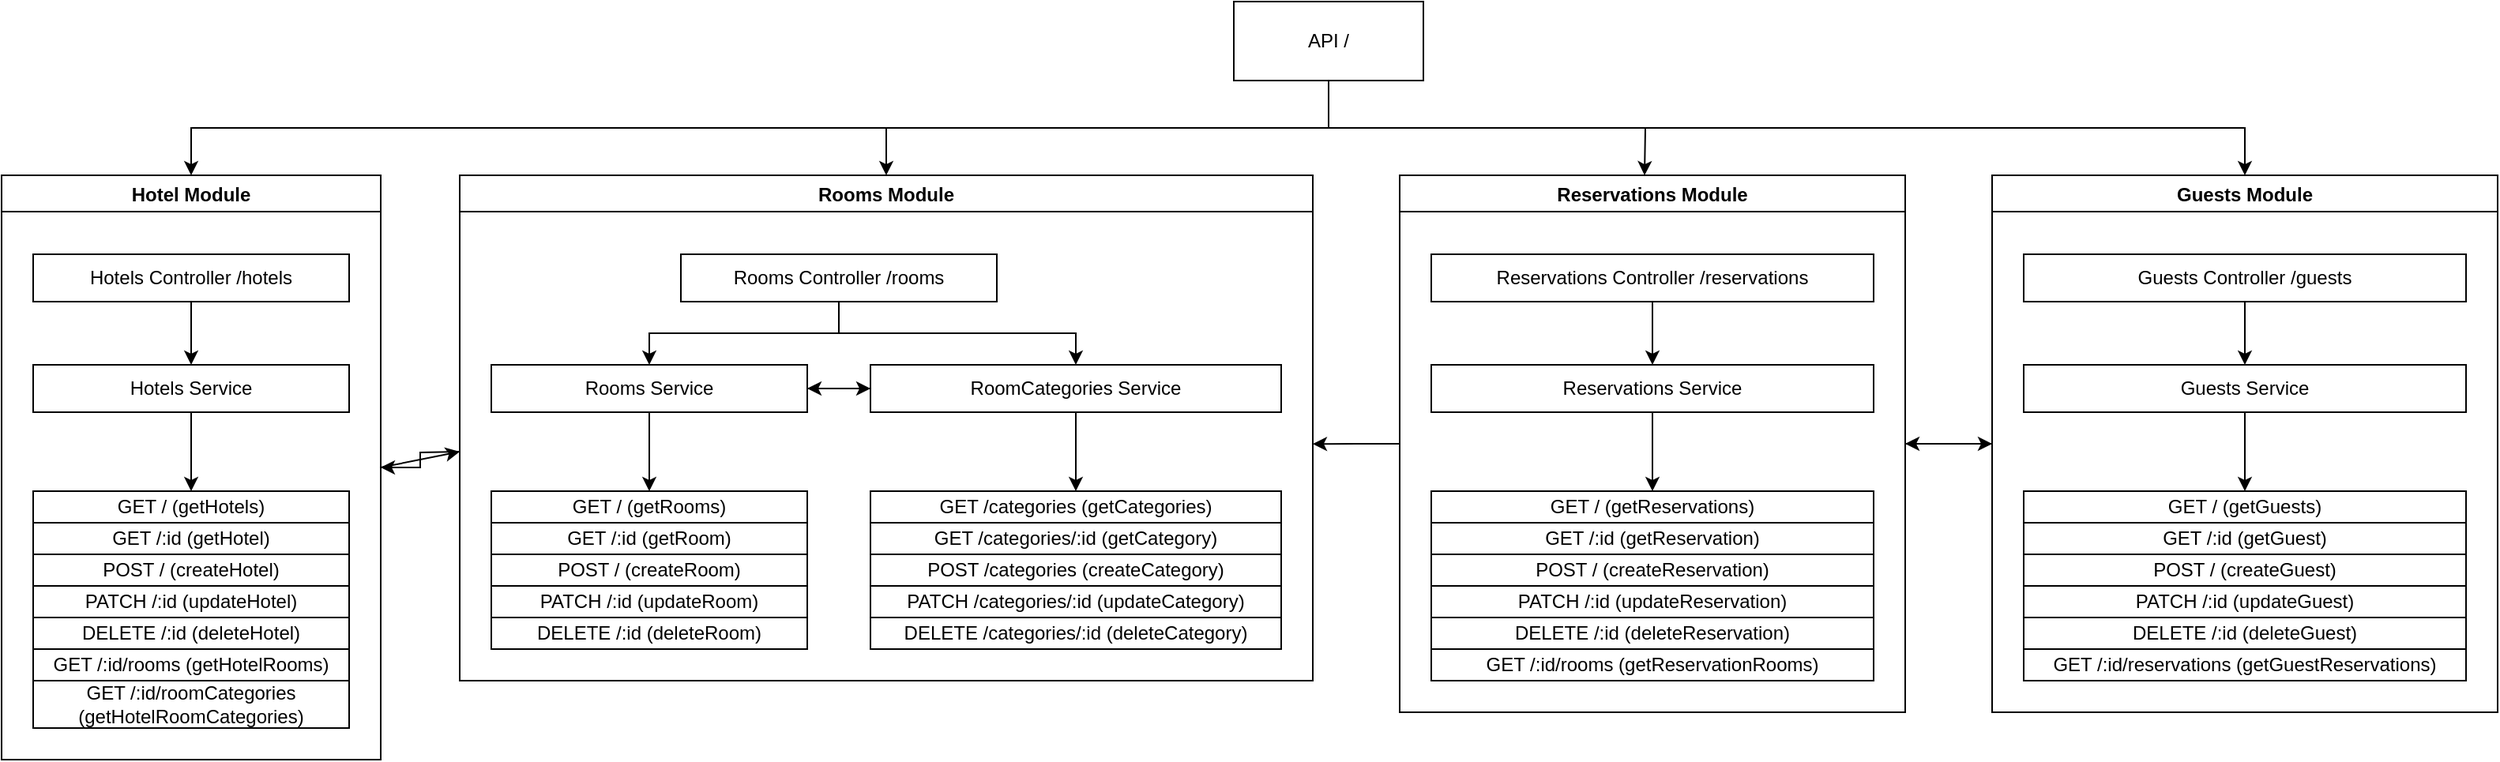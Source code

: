 <mxfile>
    <diagram id="FFv0Rk26pUSp2y-IaZdf" name="Page-1">
        <mxGraphModel dx="728" dy="796" grid="1" gridSize="10" guides="1" tooltips="1" connect="1" arrows="1" fold="1" page="1" pageScale="1" pageWidth="850" pageHeight="1100" math="0" shadow="0">
            <root>
                <mxCell id="0"/>
                <mxCell id="1" parent="0"/>
                <mxCell id="sKO1wdGzVSiYKihAOpJU-41" style="edgeStyle=orthogonalEdgeStyle;rounded=0;orthogonalLoop=1;jettySize=auto;html=1;exitX=0.5;exitY=1;exitDx=0;exitDy=0;entryX=0.5;entryY=0;entryDx=0;entryDy=0;" parent="1" source="sKO1wdGzVSiYKihAOpJU-2" target="sKO1wdGzVSiYKihAOpJU-3" edge="1">
                    <mxGeometry relative="1" as="geometry"/>
                </mxCell>
                <mxCell id="sKO1wdGzVSiYKihAOpJU-2" value="Hotels Controller /hotels" style="rounded=0;whiteSpace=wrap;html=1;" parent="1" vertex="1">
                    <mxGeometry x="80" y="170" width="200" height="30" as="geometry"/>
                </mxCell>
                <mxCell id="sKO1wdGzVSiYKihAOpJU-46" style="edgeStyle=orthogonalEdgeStyle;rounded=0;orthogonalLoop=1;jettySize=auto;html=1;exitX=0.5;exitY=1;exitDx=0;exitDy=0;entryX=0.5;entryY=0;entryDx=0;entryDy=0;" parent="1" source="sKO1wdGzVSiYKihAOpJU-3" target="sKO1wdGzVSiYKihAOpJU-8" edge="1">
                    <mxGeometry relative="1" as="geometry"/>
                </mxCell>
                <mxCell id="sKO1wdGzVSiYKihAOpJU-3" value="Hotels Service" style="rounded=0;whiteSpace=wrap;html=1;" parent="1" vertex="1">
                    <mxGeometry x="80" y="240" width="200" height="30" as="geometry"/>
                </mxCell>
                <mxCell id="sKO1wdGzVSiYKihAOpJU-9" value="" style="edgeStyle=orthogonalEdgeStyle;rounded=0;orthogonalLoop=1;jettySize=auto;html=1;" parent="1" source="sKO1wdGzVSiYKihAOpJU-4" target="sKO1wdGzVSiYKihAOpJU-8" edge="1">
                    <mxGeometry relative="1" as="geometry"/>
                </mxCell>
                <mxCell id="sKO1wdGzVSiYKihAOpJU-4" value="POST / (createHotel)" style="rounded=0;whiteSpace=wrap;html=1;" parent="1" vertex="1">
                    <mxGeometry x="80" y="360" width="200" height="20" as="geometry"/>
                </mxCell>
                <mxCell id="sKO1wdGzVSiYKihAOpJU-5" value="GET /:id (getHotel)" style="rounded=0;whiteSpace=wrap;html=1;" parent="1" vertex="1">
                    <mxGeometry x="80" y="340" width="200" height="20" as="geometry"/>
                </mxCell>
                <mxCell id="sKO1wdGzVSiYKihAOpJU-6" value="PATCH /:id (updateHotel)" style="rounded=0;whiteSpace=wrap;html=1;" parent="1" vertex="1">
                    <mxGeometry x="80" y="380" width="200" height="20" as="geometry"/>
                </mxCell>
                <mxCell id="sKO1wdGzVSiYKihAOpJU-7" value="DELETE /:id (deleteHotel)" style="rounded=0;whiteSpace=wrap;html=1;" parent="1" vertex="1">
                    <mxGeometry x="80" y="400" width="200" height="20" as="geometry"/>
                </mxCell>
                <mxCell id="sKO1wdGzVSiYKihAOpJU-8" value="GET / (getHotels)" style="rounded=0;whiteSpace=wrap;html=1;" parent="1" vertex="1">
                    <mxGeometry x="80" y="320" width="200" height="20" as="geometry"/>
                </mxCell>
                <mxCell id="sKO1wdGzVSiYKihAOpJU-42" style="edgeStyle=orthogonalEdgeStyle;rounded=0;orthogonalLoop=1;jettySize=auto;html=1;exitX=0.5;exitY=1;exitDx=0;exitDy=0;entryX=0.5;entryY=0;entryDx=0;entryDy=0;" parent="1" source="sKO1wdGzVSiYKihAOpJU-11" target="sKO1wdGzVSiYKihAOpJU-12" edge="1">
                    <mxGeometry relative="1" as="geometry"/>
                </mxCell>
                <mxCell id="sKO1wdGzVSiYKihAOpJU-45" style="edgeStyle=orthogonalEdgeStyle;rounded=0;orthogonalLoop=1;jettySize=auto;html=1;exitX=0.5;exitY=1;exitDx=0;exitDy=0;" parent="1" source="sKO1wdGzVSiYKihAOpJU-11" target="sKO1wdGzVSiYKihAOpJU-28" edge="1">
                    <mxGeometry relative="1" as="geometry"/>
                </mxCell>
                <mxCell id="sKO1wdGzVSiYKihAOpJU-49" style="edgeStyle=orthogonalEdgeStyle;rounded=0;orthogonalLoop=1;jettySize=auto;html=1;exitX=0.5;exitY=1;exitDx=0;exitDy=0;entryX=0.5;entryY=0;entryDx=0;entryDy=0;" parent="1" source="sKO1wdGzVSiYKihAOpJU-12" target="sKO1wdGzVSiYKihAOpJU-18" edge="1">
                    <mxGeometry relative="1" as="geometry"/>
                </mxCell>
                <mxCell id="sKO1wdGzVSiYKihAOpJU-52" style="edgeStyle=orthogonalEdgeStyle;rounded=0;orthogonalLoop=1;jettySize=auto;html=1;exitX=1;exitY=0.5;exitDx=0;exitDy=0;entryX=0;entryY=0.5;entryDx=0;entryDy=0;" parent="1" source="sKO1wdGzVSiYKihAOpJU-12" target="sKO1wdGzVSiYKihAOpJU-28" edge="1">
                    <mxGeometry relative="1" as="geometry"/>
                </mxCell>
                <mxCell id="sKO1wdGzVSiYKihAOpJU-12" value="Rooms Service" style="rounded=0;whiteSpace=wrap;html=1;" parent="1" vertex="1">
                    <mxGeometry x="370" y="240" width="200" height="30" as="geometry"/>
                </mxCell>
                <mxCell id="sKO1wdGzVSiYKihAOpJU-13" value="" style="edgeStyle=orthogonalEdgeStyle;rounded=0;orthogonalLoop=1;jettySize=auto;html=1;" parent="1" source="sKO1wdGzVSiYKihAOpJU-14" target="sKO1wdGzVSiYKihAOpJU-18" edge="1">
                    <mxGeometry relative="1" as="geometry"/>
                </mxCell>
                <mxCell id="sKO1wdGzVSiYKihAOpJU-14" value="POST / (createRoom)" style="rounded=0;whiteSpace=wrap;html=1;" parent="1" vertex="1">
                    <mxGeometry x="370" y="360" width="200" height="20" as="geometry"/>
                </mxCell>
                <mxCell id="sKO1wdGzVSiYKihAOpJU-15" value="GET /:id (getRoom)" style="rounded=0;whiteSpace=wrap;html=1;" parent="1" vertex="1">
                    <mxGeometry x="370" y="340" width="200" height="20" as="geometry"/>
                </mxCell>
                <mxCell id="sKO1wdGzVSiYKihAOpJU-16" value="PATCH /:id (updateRoom)" style="rounded=0;whiteSpace=wrap;html=1;" parent="1" vertex="1">
                    <mxGeometry x="370" y="380" width="200" height="20" as="geometry"/>
                </mxCell>
                <mxCell id="sKO1wdGzVSiYKihAOpJU-17" value="DELETE /:id (deleteRoom)" style="rounded=0;whiteSpace=wrap;html=1;" parent="1" vertex="1">
                    <mxGeometry x="370" y="400" width="200" height="20" as="geometry"/>
                </mxCell>
                <mxCell id="sKO1wdGzVSiYKihAOpJU-18" value="GET / (getRooms)" style="rounded=0;whiteSpace=wrap;html=1;" parent="1" vertex="1">
                    <mxGeometry x="370" y="320" width="200" height="20" as="geometry"/>
                </mxCell>
                <mxCell id="sKO1wdGzVSiYKihAOpJU-47" style="edgeStyle=orthogonalEdgeStyle;rounded=0;orthogonalLoop=1;jettySize=auto;html=1;exitX=0.5;exitY=1;exitDx=0;exitDy=0;entryX=0.5;entryY=0;entryDx=0;entryDy=0;" parent="1" source="sKO1wdGzVSiYKihAOpJU-28" target="sKO1wdGzVSiYKihAOpJU-34" edge="1">
                    <mxGeometry relative="1" as="geometry"/>
                </mxCell>
                <mxCell id="sKO1wdGzVSiYKihAOpJU-48" style="edgeStyle=orthogonalEdgeStyle;rounded=0;orthogonalLoop=1;jettySize=auto;html=1;exitX=0;exitY=0.5;exitDx=0;exitDy=0;entryX=1;entryY=0.5;entryDx=0;entryDy=0;" parent="1" source="sKO1wdGzVSiYKihAOpJU-28" target="sKO1wdGzVSiYKihAOpJU-12" edge="1">
                    <mxGeometry relative="1" as="geometry"/>
                </mxCell>
                <mxCell id="sKO1wdGzVSiYKihAOpJU-28" value="RoomCategories Service" style="rounded=0;whiteSpace=wrap;html=1;" parent="1" vertex="1">
                    <mxGeometry x="610" y="240" width="260" height="30" as="geometry"/>
                </mxCell>
                <mxCell id="sKO1wdGzVSiYKihAOpJU-29" value="" style="edgeStyle=orthogonalEdgeStyle;rounded=0;orthogonalLoop=1;jettySize=auto;html=1;" parent="1" source="sKO1wdGzVSiYKihAOpJU-30" target="sKO1wdGzVSiYKihAOpJU-34" edge="1">
                    <mxGeometry relative="1" as="geometry"/>
                </mxCell>
                <mxCell id="sKO1wdGzVSiYKihAOpJU-30" value="POST /categories (createCategory)" style="rounded=0;whiteSpace=wrap;html=1;" parent="1" vertex="1">
                    <mxGeometry x="610" y="360" width="260" height="20" as="geometry"/>
                </mxCell>
                <mxCell id="sKO1wdGzVSiYKihAOpJU-31" value="GET /categories/:id (getCategory)" style="rounded=0;whiteSpace=wrap;html=1;" parent="1" vertex="1">
                    <mxGeometry x="610" y="340" width="260" height="20" as="geometry"/>
                </mxCell>
                <mxCell id="sKO1wdGzVSiYKihAOpJU-32" value="PATCH /categories/:id (updateCategory)" style="rounded=0;whiteSpace=wrap;html=1;" parent="1" vertex="1">
                    <mxGeometry x="610" y="380" width="260" height="20" as="geometry"/>
                </mxCell>
                <mxCell id="sKO1wdGzVSiYKihAOpJU-33" value="DELETE /categories/:id (deleteCategory)" style="rounded=0;whiteSpace=wrap;html=1;" parent="1" vertex="1">
                    <mxGeometry x="610" y="400" width="260" height="20" as="geometry"/>
                </mxCell>
                <mxCell id="sKO1wdGzVSiYKihAOpJU-34" value="GET /categories (getCategories)" style="rounded=0;whiteSpace=wrap;html=1;" parent="1" vertex="1">
                    <mxGeometry x="610" y="320" width="260" height="20" as="geometry"/>
                </mxCell>
                <mxCell id="sKO1wdGzVSiYKihAOpJU-81" style="edgeStyle=orthogonalEdgeStyle;rounded=0;orthogonalLoop=1;jettySize=auto;html=1;exitX=0.5;exitY=1;exitDx=0;exitDy=0;entryX=0.5;entryY=0;entryDx=0;entryDy=0;" parent="1" source="sKO1wdGzVSiYKihAOpJU-36" target="sKO1wdGzVSiYKihAOpJU-94" edge="1">
                    <mxGeometry relative="1" as="geometry">
                        <mxPoint x="1440" y="120" as="targetPoint"/>
                    </mxGeometry>
                </mxCell>
                <mxCell id="sKO1wdGzVSiYKihAOpJU-82" style="edgeStyle=orthogonalEdgeStyle;rounded=0;orthogonalLoop=1;jettySize=auto;html=1;exitX=0.5;exitY=1;exitDx=0;exitDy=0;" parent="1" source="sKO1wdGzVSiYKihAOpJU-36" edge="1">
                    <mxGeometry relative="1" as="geometry">
                        <mxPoint x="1100" y="120" as="targetPoint"/>
                    </mxGeometry>
                </mxCell>
                <mxCell id="sKO1wdGzVSiYKihAOpJU-83" style="edgeStyle=orthogonalEdgeStyle;rounded=0;orthogonalLoop=1;jettySize=auto;html=1;exitX=0.5;exitY=1;exitDx=0;exitDy=0;entryX=0.5;entryY=0;entryDx=0;entryDy=0;" parent="1" source="sKO1wdGzVSiYKihAOpJU-36" target="sKO1wdGzVSiYKihAOpJU-90" edge="1">
                    <mxGeometry relative="1" as="geometry">
                        <mxPoint x="600" y="120" as="targetPoint"/>
                    </mxGeometry>
                </mxCell>
                <mxCell id="sKO1wdGzVSiYKihAOpJU-84" style="edgeStyle=orthogonalEdgeStyle;rounded=0;orthogonalLoop=1;jettySize=auto;html=1;exitX=0.5;exitY=1;exitDx=0;exitDy=0;entryX=0.5;entryY=0;entryDx=0;entryDy=0;" parent="1" source="sKO1wdGzVSiYKihAOpJU-36" target="sKO1wdGzVSiYKihAOpJU-89" edge="1">
                    <mxGeometry relative="1" as="geometry">
                        <mxPoint x="220" y="70" as="targetPoint"/>
                    </mxGeometry>
                </mxCell>
                <mxCell id="sKO1wdGzVSiYKihAOpJU-36" value="API /" style="rounded=0;whiteSpace=wrap;html=1;" parent="1" vertex="1">
                    <mxGeometry x="840" y="10" width="120" height="50" as="geometry"/>
                </mxCell>
                <mxCell id="sKO1wdGzVSiYKihAOpJU-56" style="edgeStyle=orthogonalEdgeStyle;rounded=0;orthogonalLoop=1;jettySize=auto;html=1;exitX=0.5;exitY=1;exitDx=0;exitDy=0;entryX=0.5;entryY=0;entryDx=0;entryDy=0;" parent="1" source="sKO1wdGzVSiYKihAOpJU-57" target="sKO1wdGzVSiYKihAOpJU-59" edge="1">
                    <mxGeometry relative="1" as="geometry"/>
                </mxCell>
                <mxCell id="sKO1wdGzVSiYKihAOpJU-57" value="Reservations Controller /reservations" style="rounded=0;whiteSpace=wrap;html=1;" parent="1" vertex="1">
                    <mxGeometry x="965" y="170" width="280" height="30" as="geometry"/>
                </mxCell>
                <mxCell id="sKO1wdGzVSiYKihAOpJU-58" style="edgeStyle=orthogonalEdgeStyle;rounded=0;orthogonalLoop=1;jettySize=auto;html=1;exitX=0.5;exitY=1;exitDx=0;exitDy=0;entryX=0.5;entryY=0;entryDx=0;entryDy=0;" parent="1" source="sKO1wdGzVSiYKihAOpJU-59" target="sKO1wdGzVSiYKihAOpJU-65" edge="1">
                    <mxGeometry relative="1" as="geometry"/>
                </mxCell>
                <mxCell id="sKO1wdGzVSiYKihAOpJU-59" value="Reservations Service" style="rounded=0;whiteSpace=wrap;html=1;" parent="1" vertex="1">
                    <mxGeometry x="965" y="240" width="280" height="30" as="geometry"/>
                </mxCell>
                <mxCell id="sKO1wdGzVSiYKihAOpJU-60" value="" style="edgeStyle=orthogonalEdgeStyle;rounded=0;orthogonalLoop=1;jettySize=auto;html=1;" parent="1" source="sKO1wdGzVSiYKihAOpJU-61" target="sKO1wdGzVSiYKihAOpJU-65" edge="1">
                    <mxGeometry relative="1" as="geometry"/>
                </mxCell>
                <mxCell id="sKO1wdGzVSiYKihAOpJU-61" value="POST / (createReservation)" style="rounded=0;whiteSpace=wrap;html=1;" parent="1" vertex="1">
                    <mxGeometry x="965" y="360" width="280" height="20" as="geometry"/>
                </mxCell>
                <mxCell id="sKO1wdGzVSiYKihAOpJU-62" value="GET /:id (getReservation)" style="rounded=0;whiteSpace=wrap;html=1;" parent="1" vertex="1">
                    <mxGeometry x="965" y="340" width="280" height="20" as="geometry"/>
                </mxCell>
                <mxCell id="sKO1wdGzVSiYKihAOpJU-63" value="PATCH /:id (updateReservation)" style="rounded=0;whiteSpace=wrap;html=1;" parent="1" vertex="1">
                    <mxGeometry x="965" y="380" width="280" height="20" as="geometry"/>
                </mxCell>
                <mxCell id="sKO1wdGzVSiYKihAOpJU-64" value="DELETE /:id (deleteReservation)" style="rounded=0;whiteSpace=wrap;html=1;" parent="1" vertex="1">
                    <mxGeometry x="965" y="400" width="280" height="20" as="geometry"/>
                </mxCell>
                <mxCell id="sKO1wdGzVSiYKihAOpJU-65" value="GET / (getReservations)" style="rounded=0;whiteSpace=wrap;html=1;" parent="1" vertex="1">
                    <mxGeometry x="965" y="320" width="280" height="20" as="geometry"/>
                </mxCell>
                <mxCell id="sKO1wdGzVSiYKihAOpJU-70" style="edgeStyle=orthogonalEdgeStyle;rounded=0;orthogonalLoop=1;jettySize=auto;html=1;exitX=0.5;exitY=1;exitDx=0;exitDy=0;entryX=0.5;entryY=0;entryDx=0;entryDy=0;" parent="1" source="sKO1wdGzVSiYKihAOpJU-71" target="sKO1wdGzVSiYKihAOpJU-73" edge="1">
                    <mxGeometry relative="1" as="geometry"/>
                </mxCell>
                <mxCell id="sKO1wdGzVSiYKihAOpJU-71" value="Guests Controller /guests" style="rounded=0;whiteSpace=wrap;html=1;" parent="1" vertex="1">
                    <mxGeometry x="1340" y="170" width="280" height="30" as="geometry"/>
                </mxCell>
                <mxCell id="sKO1wdGzVSiYKihAOpJU-72" style="edgeStyle=orthogonalEdgeStyle;rounded=0;orthogonalLoop=1;jettySize=auto;html=1;exitX=0.5;exitY=1;exitDx=0;exitDy=0;entryX=0.5;entryY=0;entryDx=0;entryDy=0;" parent="1" source="sKO1wdGzVSiYKihAOpJU-73" target="sKO1wdGzVSiYKihAOpJU-79" edge="1">
                    <mxGeometry relative="1" as="geometry"/>
                </mxCell>
                <mxCell id="sKO1wdGzVSiYKihAOpJU-73" value="Guests Service" style="rounded=0;whiteSpace=wrap;html=1;" parent="1" vertex="1">
                    <mxGeometry x="1340" y="240" width="280" height="30" as="geometry"/>
                </mxCell>
                <mxCell id="sKO1wdGzVSiYKihAOpJU-74" value="" style="edgeStyle=orthogonalEdgeStyle;rounded=0;orthogonalLoop=1;jettySize=auto;html=1;" parent="1" source="sKO1wdGzVSiYKihAOpJU-75" target="sKO1wdGzVSiYKihAOpJU-79" edge="1">
                    <mxGeometry relative="1" as="geometry"/>
                </mxCell>
                <mxCell id="sKO1wdGzVSiYKihAOpJU-75" value="POST / (createGuest)" style="rounded=0;whiteSpace=wrap;html=1;" parent="1" vertex="1">
                    <mxGeometry x="1340" y="360" width="280" height="20" as="geometry"/>
                </mxCell>
                <mxCell id="sKO1wdGzVSiYKihAOpJU-76" value="GET /:id (getGuest)" style="rounded=0;whiteSpace=wrap;html=1;" parent="1" vertex="1">
                    <mxGeometry x="1340" y="340" width="280" height="20" as="geometry"/>
                </mxCell>
                <mxCell id="sKO1wdGzVSiYKihAOpJU-77" value="PATCH /:id (updateGuest)" style="rounded=0;whiteSpace=wrap;html=1;" parent="1" vertex="1">
                    <mxGeometry x="1340" y="380" width="280" height="20" as="geometry"/>
                </mxCell>
                <mxCell id="sKO1wdGzVSiYKihAOpJU-78" value="DELETE /:id (deleteGuest)" style="rounded=0;whiteSpace=wrap;html=1;" parent="1" vertex="1">
                    <mxGeometry x="1340" y="400" width="280" height="20" as="geometry"/>
                </mxCell>
                <mxCell id="sKO1wdGzVSiYKihAOpJU-79" value="GET / (getGuests)" style="rounded=0;whiteSpace=wrap;html=1;" parent="1" vertex="1">
                    <mxGeometry x="1340" y="320" width="280" height="20" as="geometry"/>
                </mxCell>
                <mxCell id="sKO1wdGzVSiYKihAOpJU-87" value="GET /:id/reservations (getGuestReservations)" style="rounded=0;whiteSpace=wrap;html=1;" parent="1" vertex="1">
                    <mxGeometry x="1340" y="420" width="280" height="20" as="geometry"/>
                </mxCell>
                <mxCell id="sKO1wdGzVSiYKihAOpJU-88" value="GET /:id/rooms (getReservationRooms)" style="rounded=0;whiteSpace=wrap;html=1;" parent="1" vertex="1">
                    <mxGeometry x="965" y="420" width="280" height="20" as="geometry"/>
                </mxCell>
                <mxCell id="4" style="edgeStyle=none;html=1;exitX=1;exitY=0.5;exitDx=0;exitDy=0;" edge="1" parent="1" source="sKO1wdGzVSiYKihAOpJU-89">
                    <mxGeometry relative="1" as="geometry">
                        <mxPoint x="350" y="295" as="targetPoint"/>
                    </mxGeometry>
                </mxCell>
                <mxCell id="sKO1wdGzVSiYKihAOpJU-89" value="Hotel Module" style="swimlane;rounded=0;" parent="1" vertex="1">
                    <mxGeometry x="60" y="120" width="240" height="370" as="geometry"/>
                </mxCell>
                <mxCell id="3" value="GET /:id/rooms (getHotelRooms)" style="rounded=0;whiteSpace=wrap;html=1;" vertex="1" parent="sKO1wdGzVSiYKihAOpJU-89">
                    <mxGeometry x="20" y="300" width="200" height="20" as="geometry"/>
                </mxCell>
                <mxCell id="5" value="GET /:id/roomCategories (getHotelRoomCategories)" style="rounded=0;whiteSpace=wrap;html=1;" vertex="1" parent="sKO1wdGzVSiYKihAOpJU-89">
                    <mxGeometry x="20" y="320" width="200" height="30" as="geometry"/>
                </mxCell>
                <mxCell id="sKO1wdGzVSiYKihAOpJU-91" style="edgeStyle=orthogonalEdgeStyle;rounded=0;orthogonalLoop=1;jettySize=auto;html=1;entryX=1;entryY=0.5;entryDx=0;entryDy=0;" parent="1" target="sKO1wdGzVSiYKihAOpJU-89" edge="1">
                    <mxGeometry relative="1" as="geometry">
                        <mxPoint x="350" y="295" as="sourcePoint"/>
                    </mxGeometry>
                </mxCell>
                <mxCell id="sKO1wdGzVSiYKihAOpJU-90" value="Rooms Module" style="swimlane;rounded=0;" parent="1" vertex="1">
                    <mxGeometry x="350" y="120" width="540" height="320" as="geometry"/>
                </mxCell>
                <mxCell id="sKO1wdGzVSiYKihAOpJU-11" value="Rooms Controller /rooms" style="rounded=0;whiteSpace=wrap;html=1;" parent="sKO1wdGzVSiYKihAOpJU-90" vertex="1">
                    <mxGeometry x="140" y="50" width="200" height="30" as="geometry"/>
                </mxCell>
                <mxCell id="sKO1wdGzVSiYKihAOpJU-93" style="edgeStyle=orthogonalEdgeStyle;rounded=0;orthogonalLoop=1;jettySize=auto;html=1;exitX=0;exitY=0.5;exitDx=0;exitDy=0;" parent="1" source="sKO1wdGzVSiYKihAOpJU-92" edge="1">
                    <mxGeometry relative="1" as="geometry">
                        <mxPoint x="890" y="290.111" as="targetPoint"/>
                    </mxGeometry>
                </mxCell>
                <mxCell id="sKO1wdGzVSiYKihAOpJU-98" style="edgeStyle=orthogonalEdgeStyle;rounded=0;orthogonalLoop=1;jettySize=auto;html=1;exitX=1;exitY=0.5;exitDx=0;exitDy=0;entryX=0;entryY=0.5;entryDx=0;entryDy=0;" parent="1" source="sKO1wdGzVSiYKihAOpJU-92" target="sKO1wdGzVSiYKihAOpJU-94" edge="1">
                    <mxGeometry relative="1" as="geometry"/>
                </mxCell>
                <mxCell id="sKO1wdGzVSiYKihAOpJU-92" value="Reservations Module" style="swimlane;rounded=0;" parent="1" vertex="1">
                    <mxGeometry x="945" y="120" width="320" height="340" as="geometry"/>
                </mxCell>
                <mxCell id="sKO1wdGzVSiYKihAOpJU-97" style="edgeStyle=orthogonalEdgeStyle;rounded=0;orthogonalLoop=1;jettySize=auto;html=1;exitX=0;exitY=0.5;exitDx=0;exitDy=0;entryX=1;entryY=0.5;entryDx=0;entryDy=0;" parent="1" source="sKO1wdGzVSiYKihAOpJU-94" target="sKO1wdGzVSiYKihAOpJU-92" edge="1">
                    <mxGeometry relative="1" as="geometry"/>
                </mxCell>
                <mxCell id="sKO1wdGzVSiYKihAOpJU-94" value="Guests Module" style="swimlane;rounded=0;" parent="1" vertex="1">
                    <mxGeometry x="1320" y="120" width="320" height="340" as="geometry"/>
                </mxCell>
            </root>
        </mxGraphModel>
    </diagram>
</mxfile>